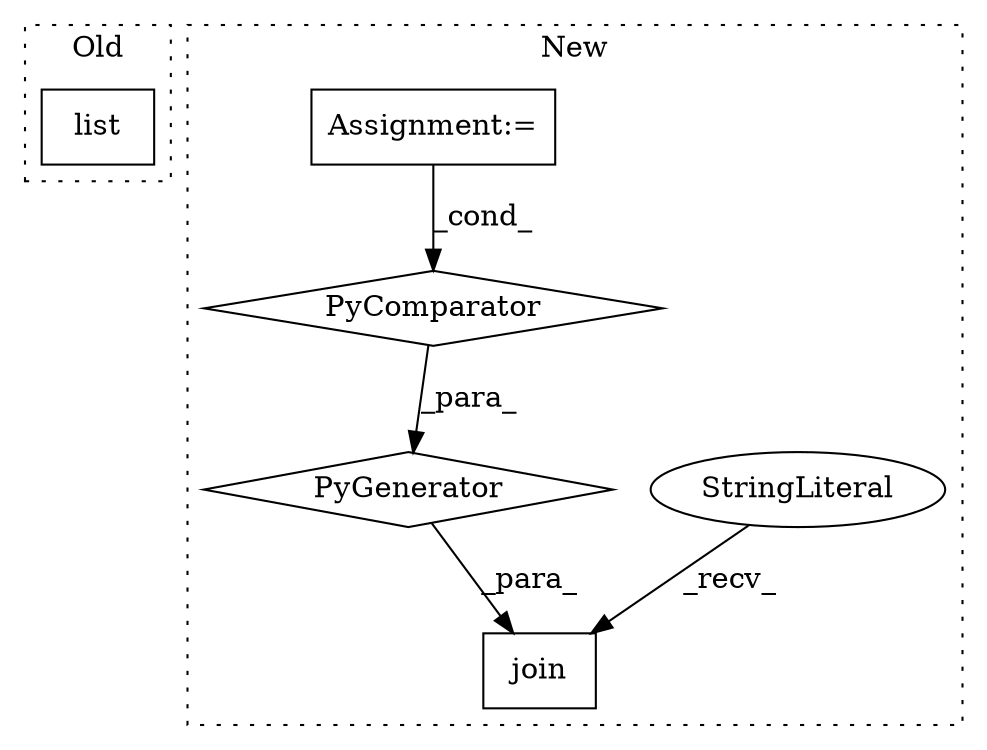 digraph G {
subgraph cluster0 {
1 [label="list" a="32" s="500" l="6" shape="box"];
label = "Old";
style="dotted";
}
subgraph cluster1 {
2 [label="join" a="32" s="630,756" l="14,-3" shape="box"];
3 [label="StringLiteral" a="45" s="626" l="3" shape="ellipse"];
4 [label="Assignment:=" a="7" s="724" l="26" shape="box"];
5 [label="PyGenerator" a="107" s="644" l="112" shape="diamond"];
6 [label="PyComparator" a="113" s="724" l="26" shape="diamond"];
label = "New";
style="dotted";
}
3 -> 2 [label="_recv_"];
4 -> 6 [label="_cond_"];
5 -> 2 [label="_para_"];
6 -> 5 [label="_para_"];
}